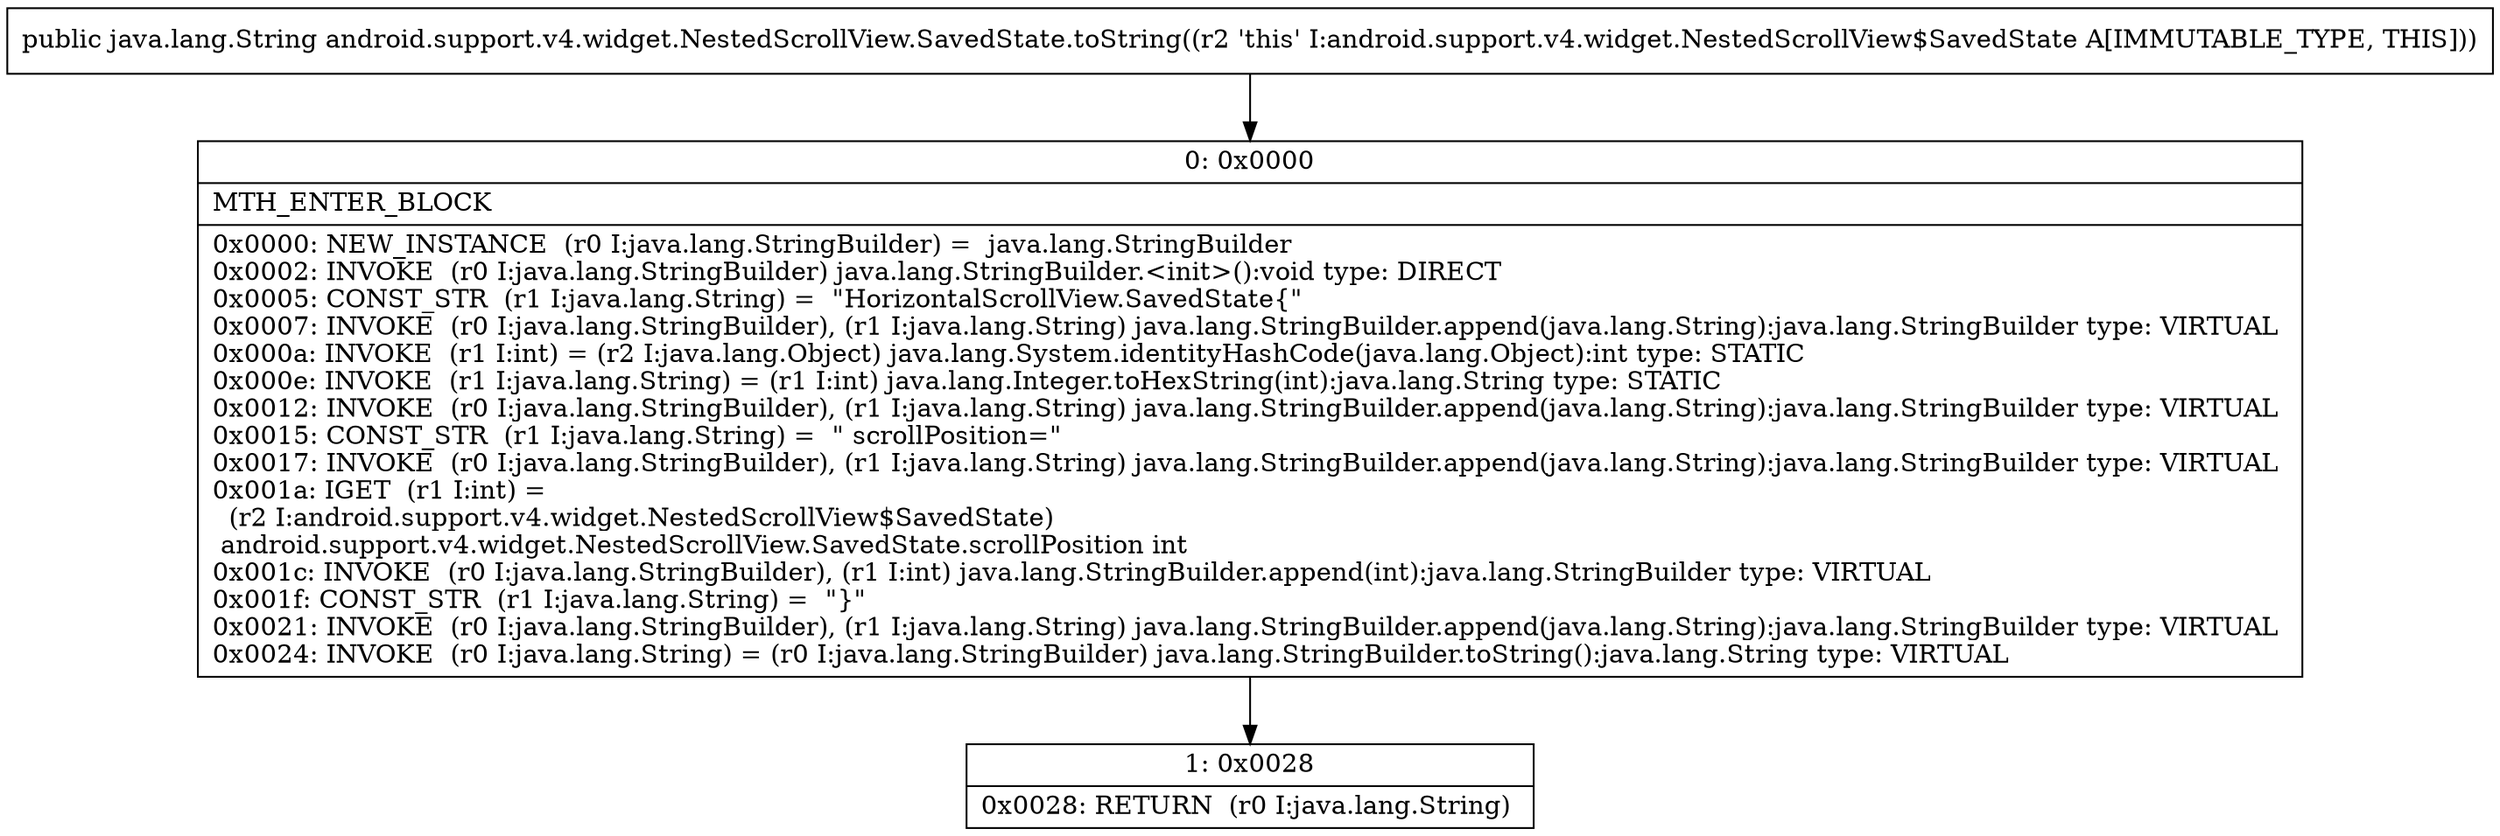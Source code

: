 digraph "CFG forandroid.support.v4.widget.NestedScrollView.SavedState.toString()Ljava\/lang\/String;" {
Node_0 [shape=record,label="{0\:\ 0x0000|MTH_ENTER_BLOCK\l|0x0000: NEW_INSTANCE  (r0 I:java.lang.StringBuilder) =  java.lang.StringBuilder \l0x0002: INVOKE  (r0 I:java.lang.StringBuilder) java.lang.StringBuilder.\<init\>():void type: DIRECT \l0x0005: CONST_STR  (r1 I:java.lang.String) =  \"HorizontalScrollView.SavedState\{\" \l0x0007: INVOKE  (r0 I:java.lang.StringBuilder), (r1 I:java.lang.String) java.lang.StringBuilder.append(java.lang.String):java.lang.StringBuilder type: VIRTUAL \l0x000a: INVOKE  (r1 I:int) = (r2 I:java.lang.Object) java.lang.System.identityHashCode(java.lang.Object):int type: STATIC \l0x000e: INVOKE  (r1 I:java.lang.String) = (r1 I:int) java.lang.Integer.toHexString(int):java.lang.String type: STATIC \l0x0012: INVOKE  (r0 I:java.lang.StringBuilder), (r1 I:java.lang.String) java.lang.StringBuilder.append(java.lang.String):java.lang.StringBuilder type: VIRTUAL \l0x0015: CONST_STR  (r1 I:java.lang.String) =  \" scrollPosition=\" \l0x0017: INVOKE  (r0 I:java.lang.StringBuilder), (r1 I:java.lang.String) java.lang.StringBuilder.append(java.lang.String):java.lang.StringBuilder type: VIRTUAL \l0x001a: IGET  (r1 I:int) = \l  (r2 I:android.support.v4.widget.NestedScrollView$SavedState)\l android.support.v4.widget.NestedScrollView.SavedState.scrollPosition int \l0x001c: INVOKE  (r0 I:java.lang.StringBuilder), (r1 I:int) java.lang.StringBuilder.append(int):java.lang.StringBuilder type: VIRTUAL \l0x001f: CONST_STR  (r1 I:java.lang.String) =  \"\}\" \l0x0021: INVOKE  (r0 I:java.lang.StringBuilder), (r1 I:java.lang.String) java.lang.StringBuilder.append(java.lang.String):java.lang.StringBuilder type: VIRTUAL \l0x0024: INVOKE  (r0 I:java.lang.String) = (r0 I:java.lang.StringBuilder) java.lang.StringBuilder.toString():java.lang.String type: VIRTUAL \l}"];
Node_1 [shape=record,label="{1\:\ 0x0028|0x0028: RETURN  (r0 I:java.lang.String) \l}"];
MethodNode[shape=record,label="{public java.lang.String android.support.v4.widget.NestedScrollView.SavedState.toString((r2 'this' I:android.support.v4.widget.NestedScrollView$SavedState A[IMMUTABLE_TYPE, THIS])) }"];
MethodNode -> Node_0;
Node_0 -> Node_1;
}

